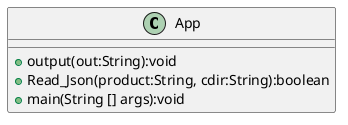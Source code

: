 @startuml

class App {
  +output(out:String):void
  +Read_Json(product:String, cdir:String):boolean
  +main(String [] args):void
}

@enduml